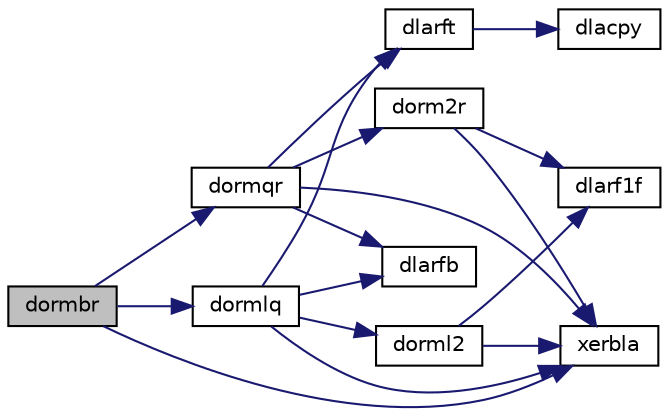 digraph "dormbr"
{
 // LATEX_PDF_SIZE
  edge [fontname="Helvetica",fontsize="10",labelfontname="Helvetica",labelfontsize="10"];
  node [fontname="Helvetica",fontsize="10",shape=record];
  rankdir="LR";
  Node1 [label="dormbr",height=0.2,width=0.4,color="black", fillcolor="grey75", style="filled", fontcolor="black",tooltip="DORMBR"];
  Node1 -> Node2 [color="midnightblue",fontsize="10",style="solid",fontname="Helvetica"];
  Node2 [label="dormlq",height=0.2,width=0.4,color="black", fillcolor="white", style="filled",URL="$dormlq_8f.html#a99147464f79c5447c08eead5a06a90ce",tooltip="DORMLQ"];
  Node2 -> Node3 [color="midnightblue",fontsize="10",style="solid",fontname="Helvetica"];
  Node3 [label="dlarfb",height=0.2,width=0.4,color="black", fillcolor="white", style="filled",URL="$dlarfb_8f.html#a83c81583bd444e0cf021fb006cd9a5e8",tooltip="DLARFB applies a block reflector or its transpose to a general rectangular matrix."];
  Node2 -> Node4 [color="midnightblue",fontsize="10",style="solid",fontname="Helvetica"];
  Node4 [label="dlarft",height=0.2,width=0.4,color="black", fillcolor="white", style="filled",URL="$dlarft_8f.html#a78f6dac52ebcfdeab5b4e5e6d4d0faf0",tooltip="DLARFT forms the triangular factor T of a block reflector H = I - vtvH"];
  Node4 -> Node5 [color="midnightblue",fontsize="10",style="solid",fontname="Helvetica"];
  Node5 [label="dlacpy",height=0.2,width=0.4,color="black", fillcolor="white", style="filled",URL="$dlacpy_8f.html#a7eb8731ffab2734378157c40964bf788",tooltip="DLACPY copies all or part of one two-dimensional array to another."];
  Node2 -> Node6 [color="midnightblue",fontsize="10",style="solid",fontname="Helvetica"];
  Node6 [label="dorml2",height=0.2,width=0.4,color="black", fillcolor="white", style="filled",URL="$dorml2_8f.html#ac56b83a4d3672ad94cf17443506abccd",tooltip="DORML2 multiplies a general matrix by the orthogonal matrix from a LQ factorization determined by sge..."];
  Node6 -> Node7 [color="midnightblue",fontsize="10",style="solid",fontname="Helvetica"];
  Node7 [label="dlarf1f",height=0.2,width=0.4,color="black", fillcolor="white", style="filled",URL="$dlarf1f_8f.html#a553446f22ec537c5ff7f1335b90c4470",tooltip="DLARF1F applies an elementary reflector to a general rectangular"];
  Node6 -> Node8 [color="midnightblue",fontsize="10",style="solid",fontname="Helvetica"];
  Node8 [label="xerbla",height=0.2,width=0.4,color="black", fillcolor="white", style="filled",URL="$xerbla_8f.html#a377ee61015baf8dea7770b3a404b1c07",tooltip="XERBLA"];
  Node2 -> Node8 [color="midnightblue",fontsize="10",style="solid",fontname="Helvetica"];
  Node1 -> Node9 [color="midnightblue",fontsize="10",style="solid",fontname="Helvetica"];
  Node9 [label="dormqr",height=0.2,width=0.4,color="black", fillcolor="white", style="filled",URL="$dormqr_8f.html#a17b0765a8a0e6547bcf933979b38f0b0",tooltip="DORMQR"];
  Node9 -> Node3 [color="midnightblue",fontsize="10",style="solid",fontname="Helvetica"];
  Node9 -> Node4 [color="midnightblue",fontsize="10",style="solid",fontname="Helvetica"];
  Node9 -> Node10 [color="midnightblue",fontsize="10",style="solid",fontname="Helvetica"];
  Node10 [label="dorm2r",height=0.2,width=0.4,color="black", fillcolor="white", style="filled",URL="$dorm2r_8f.html#a16f17277972002c33a44e9a7a04bb64f",tooltip="DORM2R multiplies a general matrix by the orthogonal matrix from a QR factorization determined by sge..."];
  Node10 -> Node7 [color="midnightblue",fontsize="10",style="solid",fontname="Helvetica"];
  Node10 -> Node8 [color="midnightblue",fontsize="10",style="solid",fontname="Helvetica"];
  Node9 -> Node8 [color="midnightblue",fontsize="10",style="solid",fontname="Helvetica"];
  Node1 -> Node8 [color="midnightblue",fontsize="10",style="solid",fontname="Helvetica"];
}
